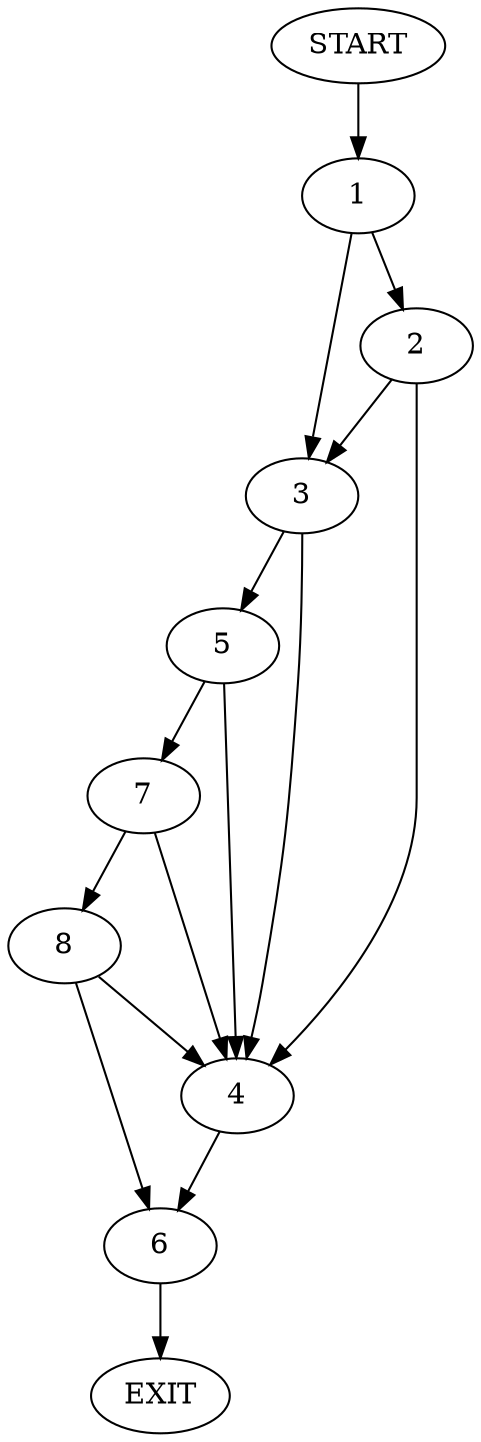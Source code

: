 digraph {
0 [label="START"];
1;
2;
3;
4;
5;
6;
7;
8;
9 [label="EXIT"];
0 -> 1;
1 -> 2;
1 -> 3;
3 -> 4;
3 -> 5;
2 -> 4;
2 -> 3;
4 -> 6;
5 -> 4;
5 -> 7;
7 -> 8;
7 -> 4;
8 -> 6;
8 -> 4;
6 -> 9;
}